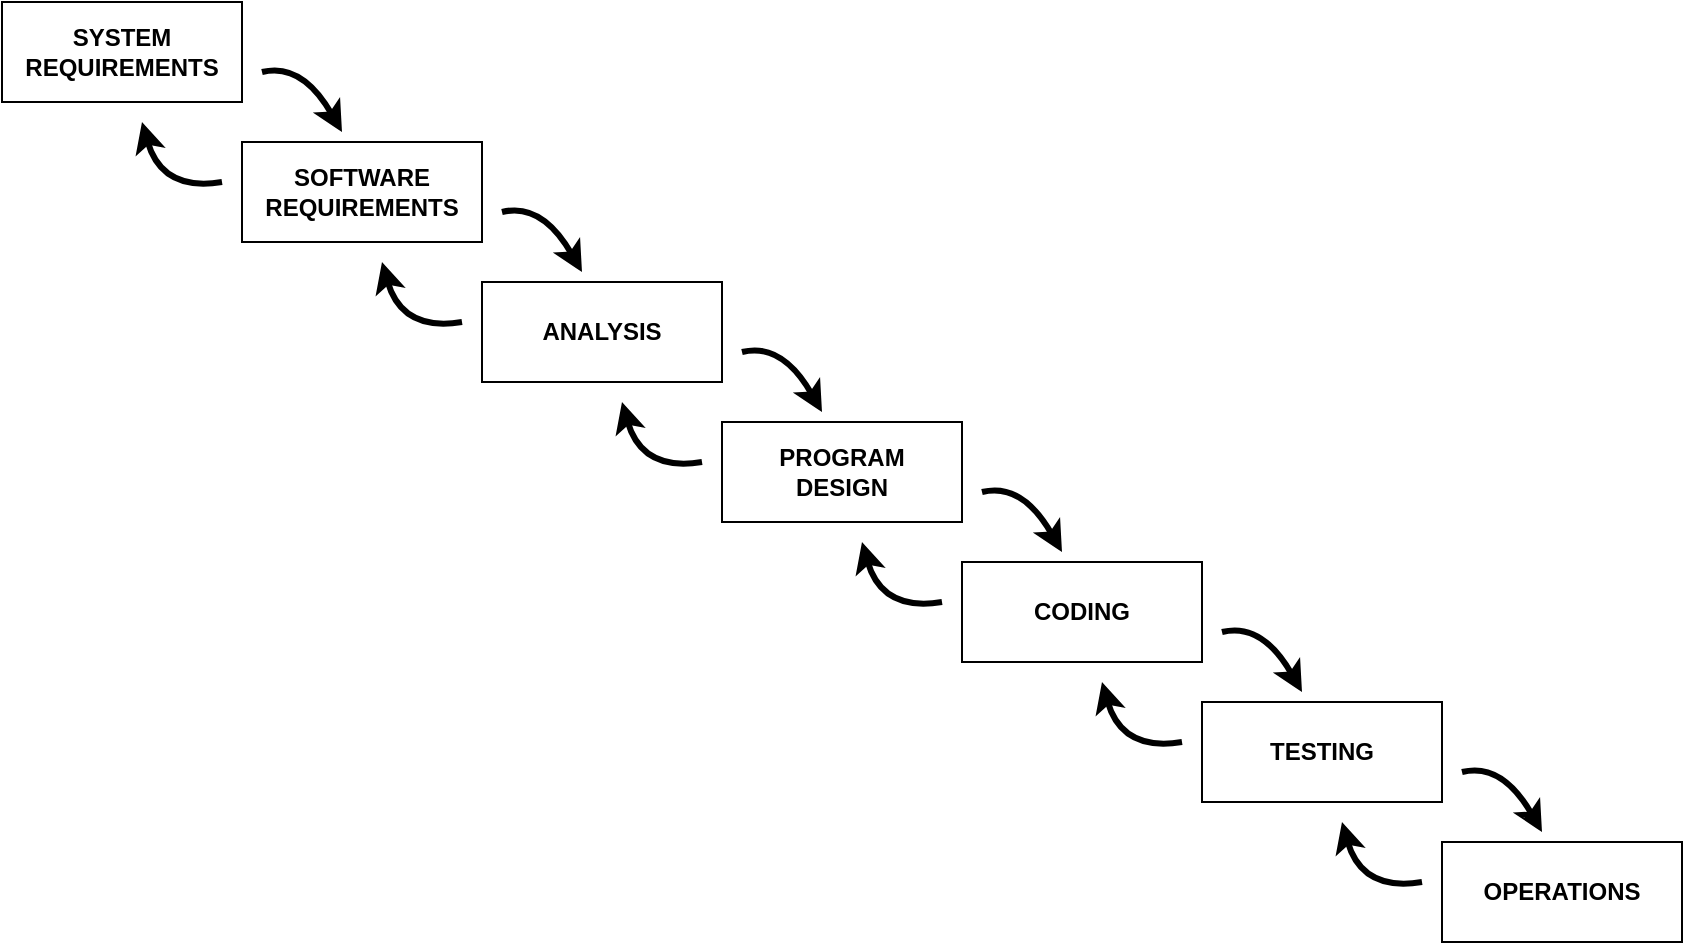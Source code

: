 <mxfile version="24.7.8">
  <diagram name="Seite-1" id="_0k2Rqy4ZkqWvg9V-ZzX">
    <mxGraphModel dx="1050" dy="491" grid="1" gridSize="10" guides="1" tooltips="1" connect="1" arrows="1" fold="1" page="1" pageScale="1" pageWidth="827" pageHeight="1169" math="0" shadow="0">
      <root>
        <mxCell id="0" />
        <mxCell id="1" parent="0" />
        <mxCell id="np05DPNc45EYMLR3tcdh-1" value="" style="rounded=0;whiteSpace=wrap;html=1;" parent="1" vertex="1">
          <mxGeometry x="10" y="10" width="120" height="50" as="geometry" />
        </mxCell>
        <mxCell id="np05DPNc45EYMLR3tcdh-3" value="" style="rounded=0;whiteSpace=wrap;html=1;" parent="1" vertex="1">
          <mxGeometry x="130" y="80" width="120" height="50" as="geometry" />
        </mxCell>
        <mxCell id="np05DPNc45EYMLR3tcdh-4" value="" style="rounded=0;whiteSpace=wrap;html=1;" parent="1" vertex="1">
          <mxGeometry x="250" y="150" width="120" height="50" as="geometry" />
        </mxCell>
        <mxCell id="np05DPNc45EYMLR3tcdh-5" value="" style="rounded=0;whiteSpace=wrap;html=1;" parent="1" vertex="1">
          <mxGeometry x="370" y="220" width="120" height="50" as="geometry" />
        </mxCell>
        <mxCell id="np05DPNc45EYMLR3tcdh-6" value="" style="rounded=0;whiteSpace=wrap;html=1;" parent="1" vertex="1">
          <mxGeometry x="490" y="290" width="120" height="50" as="geometry" />
        </mxCell>
        <mxCell id="np05DPNc45EYMLR3tcdh-7" value="" style="rounded=0;whiteSpace=wrap;html=1;" parent="1" vertex="1">
          <mxGeometry x="610" y="360" width="120" height="50" as="geometry" />
        </mxCell>
        <mxCell id="np05DPNc45EYMLR3tcdh-8" value="" style="rounded=0;whiteSpace=wrap;html=1;" parent="1" vertex="1">
          <mxGeometry x="730" y="430" width="120" height="50" as="geometry" />
        </mxCell>
        <mxCell id="np05DPNc45EYMLR3tcdh-9" value="" style="curved=1;endArrow=classic;html=1;rounded=0;strokeWidth=3;" parent="1" edge="1">
          <mxGeometry width="50" height="50" relative="1" as="geometry">
            <mxPoint x="140" y="45" as="sourcePoint" />
            <mxPoint x="180" y="75" as="targetPoint" />
            <Array as="points">
              <mxPoint x="160" y="40" />
            </Array>
          </mxGeometry>
        </mxCell>
        <mxCell id="np05DPNc45EYMLR3tcdh-11" value="" style="curved=1;endArrow=classic;html=1;rounded=0;strokeWidth=3;" parent="1" edge="1">
          <mxGeometry width="50" height="50" relative="1" as="geometry">
            <mxPoint x="260" y="115" as="sourcePoint" />
            <mxPoint x="300" y="145" as="targetPoint" />
            <Array as="points">
              <mxPoint x="280" y="110" />
            </Array>
          </mxGeometry>
        </mxCell>
        <mxCell id="np05DPNc45EYMLR3tcdh-14" value="" style="curved=1;endArrow=classic;html=1;rounded=0;strokeWidth=3;" parent="1" edge="1">
          <mxGeometry width="50" height="50" relative="1" as="geometry">
            <mxPoint x="380" y="185" as="sourcePoint" />
            <mxPoint x="420" y="215" as="targetPoint" />
            <Array as="points">
              <mxPoint x="400" y="180" />
            </Array>
          </mxGeometry>
        </mxCell>
        <mxCell id="np05DPNc45EYMLR3tcdh-15" value="" style="curved=1;endArrow=classic;html=1;rounded=0;strokeWidth=3;" parent="1" edge="1">
          <mxGeometry width="50" height="50" relative="1" as="geometry">
            <mxPoint x="500" y="255" as="sourcePoint" />
            <mxPoint x="540" y="285" as="targetPoint" />
            <Array as="points">
              <mxPoint x="520" y="250" />
            </Array>
          </mxGeometry>
        </mxCell>
        <mxCell id="np05DPNc45EYMLR3tcdh-16" value="" style="curved=1;endArrow=classic;html=1;rounded=0;strokeWidth=3;" parent="1" edge="1">
          <mxGeometry width="50" height="50" relative="1" as="geometry">
            <mxPoint x="620" y="325" as="sourcePoint" />
            <mxPoint x="660" y="355" as="targetPoint" />
            <Array as="points">
              <mxPoint x="640" y="320" />
            </Array>
          </mxGeometry>
        </mxCell>
        <mxCell id="np05DPNc45EYMLR3tcdh-17" value="" style="curved=1;endArrow=classic;html=1;rounded=0;strokeWidth=3;" parent="1" edge="1">
          <mxGeometry width="50" height="50" relative="1" as="geometry">
            <mxPoint x="740" y="395" as="sourcePoint" />
            <mxPoint x="780" y="425" as="targetPoint" />
            <Array as="points">
              <mxPoint x="760" y="390" />
            </Array>
          </mxGeometry>
        </mxCell>
        <mxCell id="np05DPNc45EYMLR3tcdh-18" value="" style="curved=1;endArrow=classic;html=1;rounded=0;strokeWidth=3;" parent="1" edge="1">
          <mxGeometry width="50" height="50" relative="1" as="geometry">
            <mxPoint x="240" y="170" as="sourcePoint" />
            <mxPoint x="200" y="140" as="targetPoint" />
            <Array as="points">
              <mxPoint x="210" y="175" />
            </Array>
          </mxGeometry>
        </mxCell>
        <mxCell id="np05DPNc45EYMLR3tcdh-19" value="" style="curved=1;endArrow=classic;html=1;rounded=0;strokeWidth=3;" parent="1" edge="1">
          <mxGeometry width="50" height="50" relative="1" as="geometry">
            <mxPoint x="120" y="100" as="sourcePoint" />
            <mxPoint x="80" y="70" as="targetPoint" />
            <Array as="points">
              <mxPoint x="90" y="105" />
            </Array>
          </mxGeometry>
        </mxCell>
        <mxCell id="np05DPNc45EYMLR3tcdh-20" value="" style="curved=1;endArrow=classic;html=1;rounded=0;strokeWidth=3;" parent="1" edge="1">
          <mxGeometry width="50" height="50" relative="1" as="geometry">
            <mxPoint x="360" y="240" as="sourcePoint" />
            <mxPoint x="320" y="210" as="targetPoint" />
            <Array as="points">
              <mxPoint x="330" y="245" />
            </Array>
          </mxGeometry>
        </mxCell>
        <mxCell id="np05DPNc45EYMLR3tcdh-21" value="" style="curved=1;endArrow=classic;html=1;rounded=0;strokeWidth=3;" parent="1" edge="1">
          <mxGeometry width="50" height="50" relative="1" as="geometry">
            <mxPoint x="480" y="310" as="sourcePoint" />
            <mxPoint x="440" y="280" as="targetPoint" />
            <Array as="points">
              <mxPoint x="450" y="315" />
            </Array>
          </mxGeometry>
        </mxCell>
        <mxCell id="np05DPNc45EYMLR3tcdh-22" value="" style="curved=1;endArrow=classic;html=1;rounded=0;strokeWidth=3;" parent="1" edge="1">
          <mxGeometry width="50" height="50" relative="1" as="geometry">
            <mxPoint x="600" y="380" as="sourcePoint" />
            <mxPoint x="560" y="350" as="targetPoint" />
            <Array as="points">
              <mxPoint x="570" y="385" />
            </Array>
          </mxGeometry>
        </mxCell>
        <mxCell id="np05DPNc45EYMLR3tcdh-26" value="&lt;b&gt;SYSTEM&lt;/b&gt;&lt;div&gt;&lt;b&gt;REQUIREMENTS&lt;/b&gt;&lt;/div&gt;" style="text;html=1;align=center;verticalAlign=middle;whiteSpace=wrap;rounded=0;" parent="1" vertex="1">
          <mxGeometry x="25" y="20" width="90" height="30" as="geometry" />
        </mxCell>
        <mxCell id="np05DPNc45EYMLR3tcdh-27" value="&lt;b&gt;SOFTWARE&lt;/b&gt;&lt;div&gt;&lt;b&gt;REQUIREMENTS&lt;/b&gt;&lt;/div&gt;" style="text;html=1;align=center;verticalAlign=middle;whiteSpace=wrap;rounded=0;" parent="1" vertex="1">
          <mxGeometry x="160" y="90" width="60" height="30" as="geometry" />
        </mxCell>
        <mxCell id="np05DPNc45EYMLR3tcdh-28" value="&lt;b&gt;ANALYSIS&lt;/b&gt;" style="text;html=1;align=center;verticalAlign=middle;whiteSpace=wrap;rounded=0;" parent="1" vertex="1">
          <mxGeometry x="280" y="160" width="60" height="30" as="geometry" />
        </mxCell>
        <mxCell id="np05DPNc45EYMLR3tcdh-29" value="&lt;b&gt;PROGRAM&lt;/b&gt;&lt;div&gt;&lt;b&gt;DESIGN&lt;/b&gt;&lt;/div&gt;" style="text;html=1;align=center;verticalAlign=middle;whiteSpace=wrap;rounded=0;" parent="1" vertex="1">
          <mxGeometry x="400" y="230" width="60" height="30" as="geometry" />
        </mxCell>
        <mxCell id="np05DPNc45EYMLR3tcdh-30" value="&lt;b&gt;CODING&lt;/b&gt;" style="text;html=1;align=center;verticalAlign=middle;whiteSpace=wrap;rounded=0;" parent="1" vertex="1">
          <mxGeometry x="520" y="300" width="60" height="30" as="geometry" />
        </mxCell>
        <mxCell id="np05DPNc45EYMLR3tcdh-31" value="" style="curved=1;endArrow=classic;html=1;rounded=0;strokeWidth=3;" parent="1" edge="1">
          <mxGeometry width="50" height="50" relative="1" as="geometry">
            <mxPoint x="720" y="450" as="sourcePoint" />
            <mxPoint x="680" y="420" as="targetPoint" />
            <Array as="points">
              <mxPoint x="690" y="455" />
            </Array>
          </mxGeometry>
        </mxCell>
        <mxCell id="np05DPNc45EYMLR3tcdh-32" value="&lt;b&gt;TESTING&lt;/b&gt;" style="text;html=1;align=center;verticalAlign=middle;whiteSpace=wrap;rounded=0;" parent="1" vertex="1">
          <mxGeometry x="640" y="370" width="60" height="30" as="geometry" />
        </mxCell>
        <mxCell id="np05DPNc45EYMLR3tcdh-33" value="&lt;b&gt;OPERATIONS&lt;/b&gt;" style="text;html=1;align=center;verticalAlign=middle;whiteSpace=wrap;rounded=0;" parent="1" vertex="1">
          <mxGeometry x="760" y="440" width="60" height="30" as="geometry" />
        </mxCell>
      </root>
    </mxGraphModel>
  </diagram>
</mxfile>
